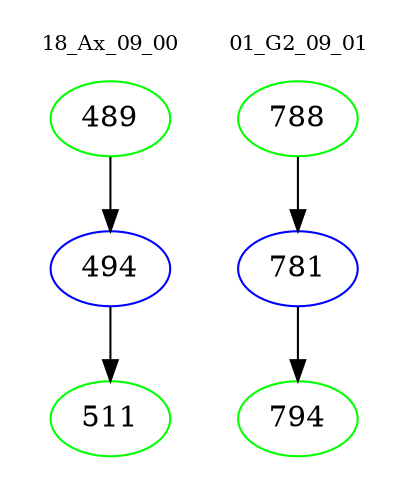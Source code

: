 digraph{
subgraph cluster_0 {
color = white
label = "18_Ax_09_00";
fontsize=10;
T0_489 [label="489", color="green"]
T0_489 -> T0_494 [color="black"]
T0_494 [label="494", color="blue"]
T0_494 -> T0_511 [color="black"]
T0_511 [label="511", color="green"]
}
subgraph cluster_1 {
color = white
label = "01_G2_09_01";
fontsize=10;
T1_788 [label="788", color="green"]
T1_788 -> T1_781 [color="black"]
T1_781 [label="781", color="blue"]
T1_781 -> T1_794 [color="black"]
T1_794 [label="794", color="green"]
}
}
